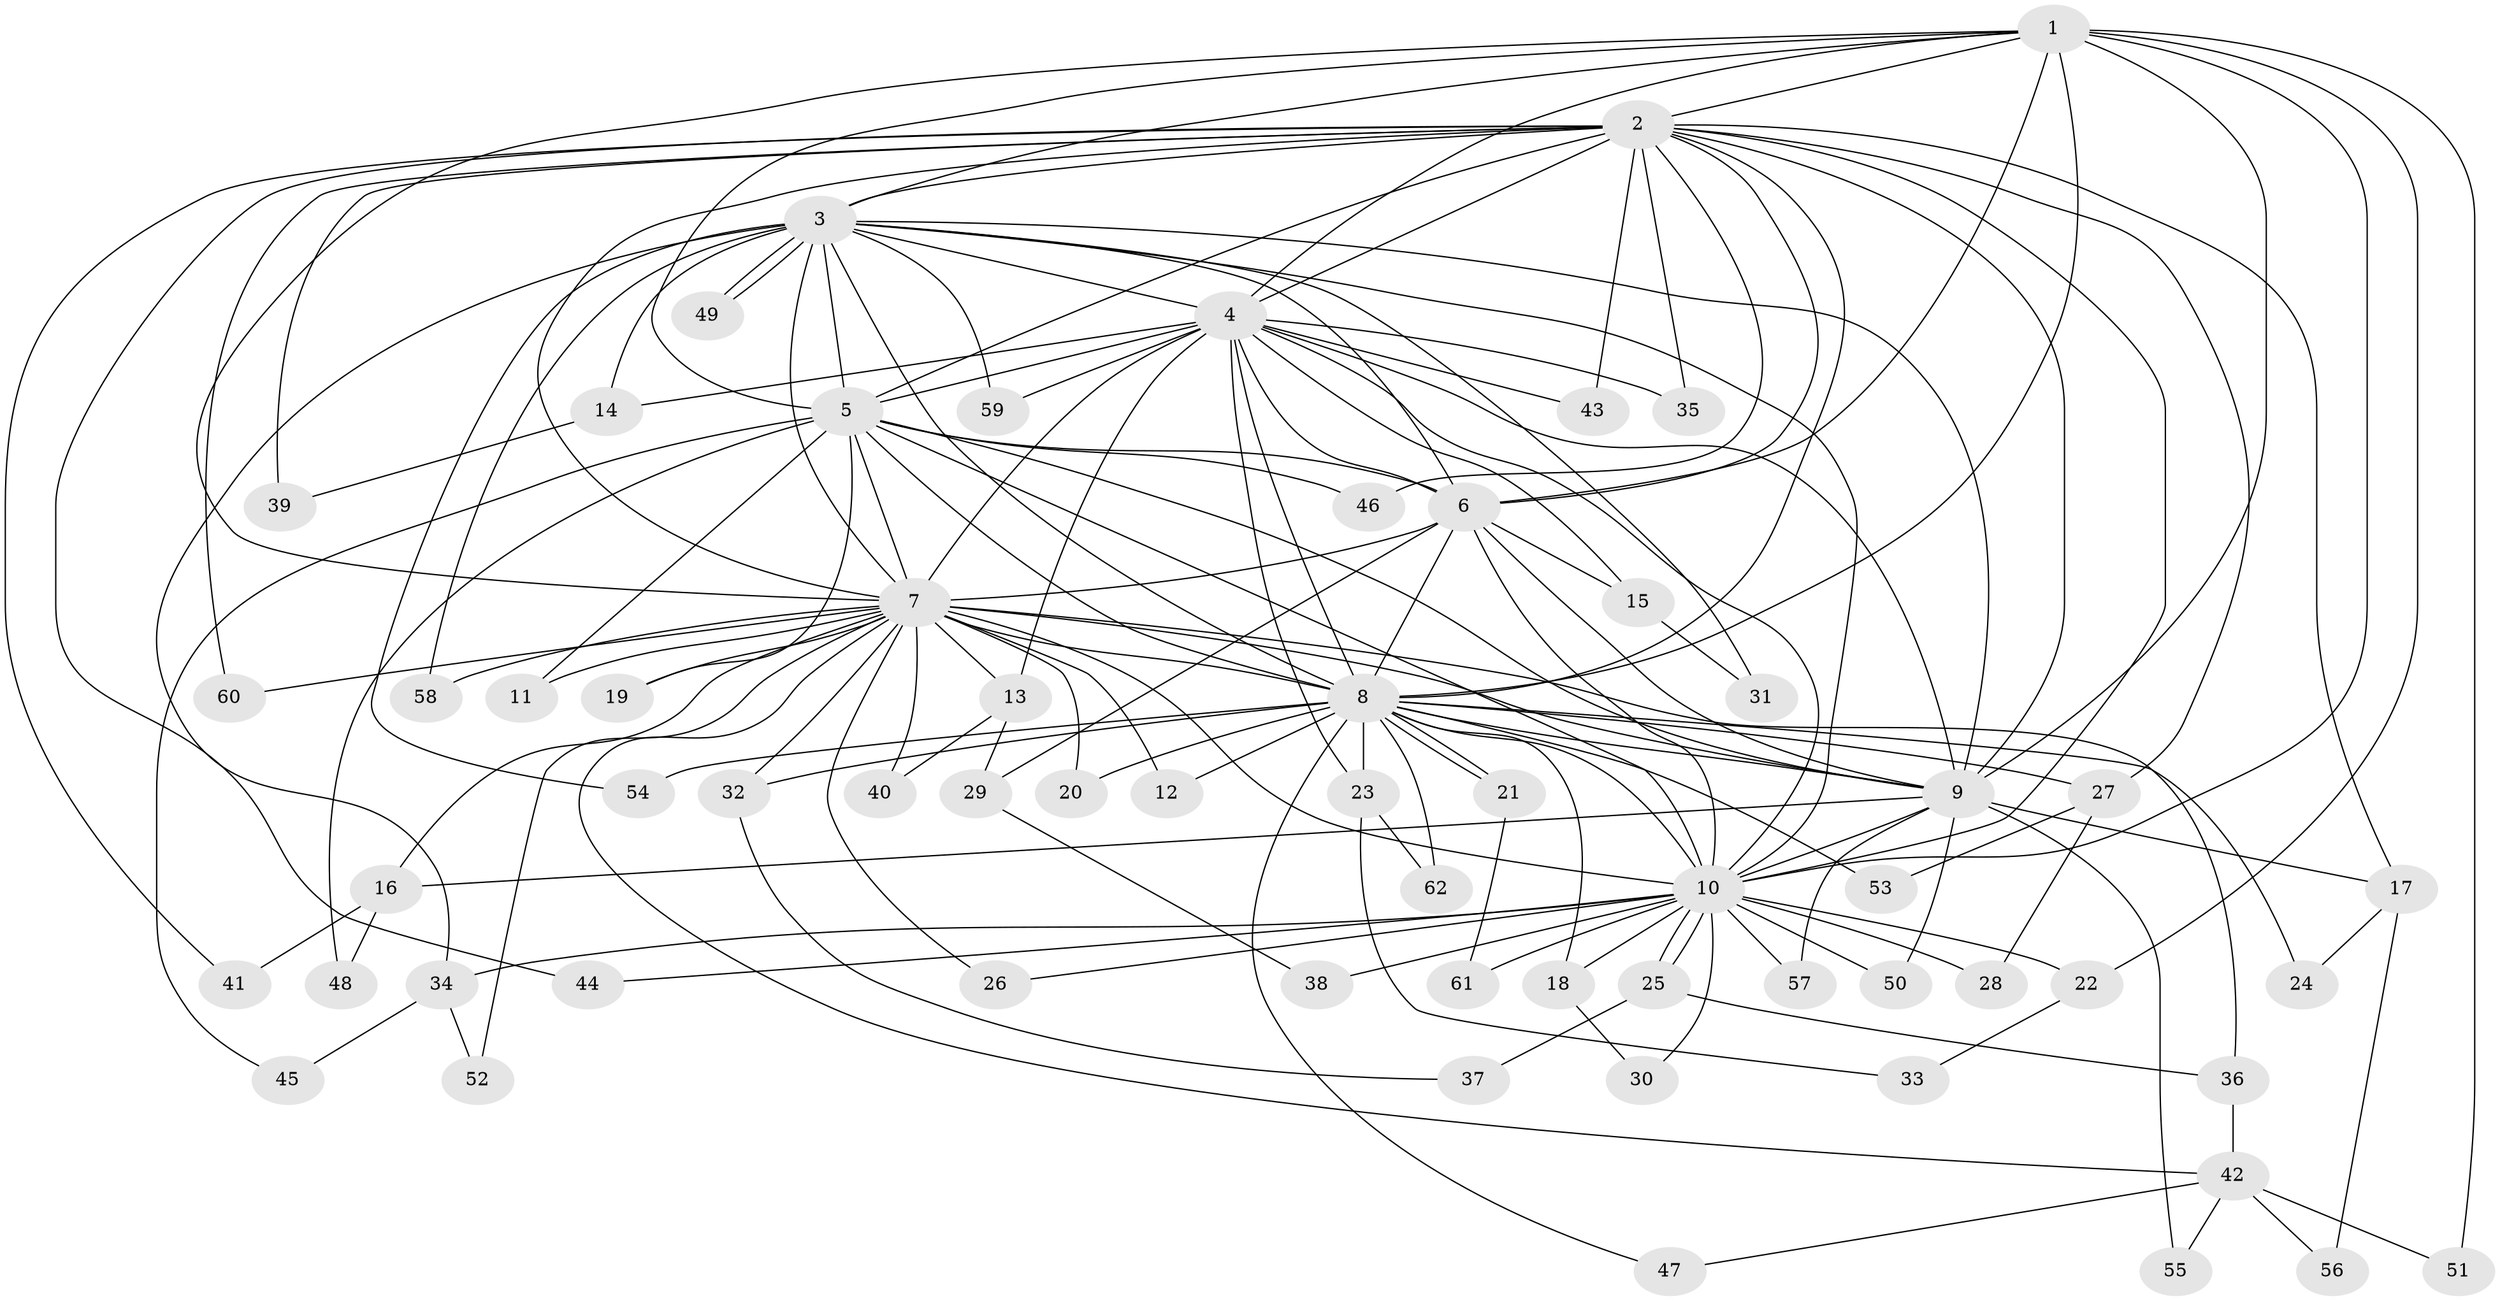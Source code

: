 // Generated by graph-tools (version 1.1) at 2025/49/03/09/25 03:49:38]
// undirected, 62 vertices, 149 edges
graph export_dot {
graph [start="1"]
  node [color=gray90,style=filled];
  1;
  2;
  3;
  4;
  5;
  6;
  7;
  8;
  9;
  10;
  11;
  12;
  13;
  14;
  15;
  16;
  17;
  18;
  19;
  20;
  21;
  22;
  23;
  24;
  25;
  26;
  27;
  28;
  29;
  30;
  31;
  32;
  33;
  34;
  35;
  36;
  37;
  38;
  39;
  40;
  41;
  42;
  43;
  44;
  45;
  46;
  47;
  48;
  49;
  50;
  51;
  52;
  53;
  54;
  55;
  56;
  57;
  58;
  59;
  60;
  61;
  62;
  1 -- 2;
  1 -- 3;
  1 -- 4;
  1 -- 5;
  1 -- 6;
  1 -- 7;
  1 -- 8;
  1 -- 9;
  1 -- 10;
  1 -- 22;
  1 -- 51;
  2 -- 3;
  2 -- 4;
  2 -- 5;
  2 -- 6;
  2 -- 7;
  2 -- 8;
  2 -- 9;
  2 -- 10;
  2 -- 17;
  2 -- 27;
  2 -- 35;
  2 -- 39;
  2 -- 41;
  2 -- 43;
  2 -- 44;
  2 -- 46;
  2 -- 60;
  3 -- 4;
  3 -- 5;
  3 -- 6;
  3 -- 7;
  3 -- 8;
  3 -- 9;
  3 -- 10;
  3 -- 14;
  3 -- 31;
  3 -- 34;
  3 -- 49;
  3 -- 49;
  3 -- 54;
  3 -- 58;
  3 -- 59;
  4 -- 5;
  4 -- 6;
  4 -- 7;
  4 -- 8;
  4 -- 9;
  4 -- 10;
  4 -- 13;
  4 -- 14;
  4 -- 15;
  4 -- 23;
  4 -- 35;
  4 -- 43;
  4 -- 59;
  5 -- 6;
  5 -- 7;
  5 -- 8;
  5 -- 9;
  5 -- 10;
  5 -- 11;
  5 -- 19;
  5 -- 45;
  5 -- 46;
  5 -- 48;
  6 -- 7;
  6 -- 8;
  6 -- 9;
  6 -- 10;
  6 -- 15;
  6 -- 29;
  7 -- 8;
  7 -- 9;
  7 -- 10;
  7 -- 11;
  7 -- 12;
  7 -- 13;
  7 -- 16;
  7 -- 19;
  7 -- 20;
  7 -- 26;
  7 -- 32;
  7 -- 36;
  7 -- 40;
  7 -- 42;
  7 -- 52;
  7 -- 58;
  7 -- 60;
  8 -- 9;
  8 -- 10;
  8 -- 12;
  8 -- 18;
  8 -- 20;
  8 -- 21;
  8 -- 21;
  8 -- 23;
  8 -- 24;
  8 -- 27;
  8 -- 32;
  8 -- 47;
  8 -- 53;
  8 -- 54;
  8 -- 62;
  9 -- 10;
  9 -- 16;
  9 -- 17;
  9 -- 50;
  9 -- 55;
  9 -- 57;
  10 -- 18;
  10 -- 22;
  10 -- 25;
  10 -- 25;
  10 -- 26;
  10 -- 28;
  10 -- 30;
  10 -- 34;
  10 -- 38;
  10 -- 44;
  10 -- 50;
  10 -- 57;
  10 -- 61;
  13 -- 29;
  13 -- 40;
  14 -- 39;
  15 -- 31;
  16 -- 41;
  16 -- 48;
  17 -- 24;
  17 -- 56;
  18 -- 30;
  21 -- 61;
  22 -- 33;
  23 -- 33;
  23 -- 62;
  25 -- 36;
  25 -- 37;
  27 -- 28;
  27 -- 53;
  29 -- 38;
  32 -- 37;
  34 -- 45;
  34 -- 52;
  36 -- 42;
  42 -- 47;
  42 -- 51;
  42 -- 55;
  42 -- 56;
}
